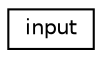digraph G
{
  edge [fontname="Helvetica",fontsize="10",labelfontname="Helvetica",labelfontsize="10"];
  node [fontname="Helvetica",fontsize="10",shape=record];
  rankdir="LR";
  Node1 [label="input",height=0.2,width=0.4,color="black", fillcolor="white", style="filled",URL="$structinput.html"];
}
